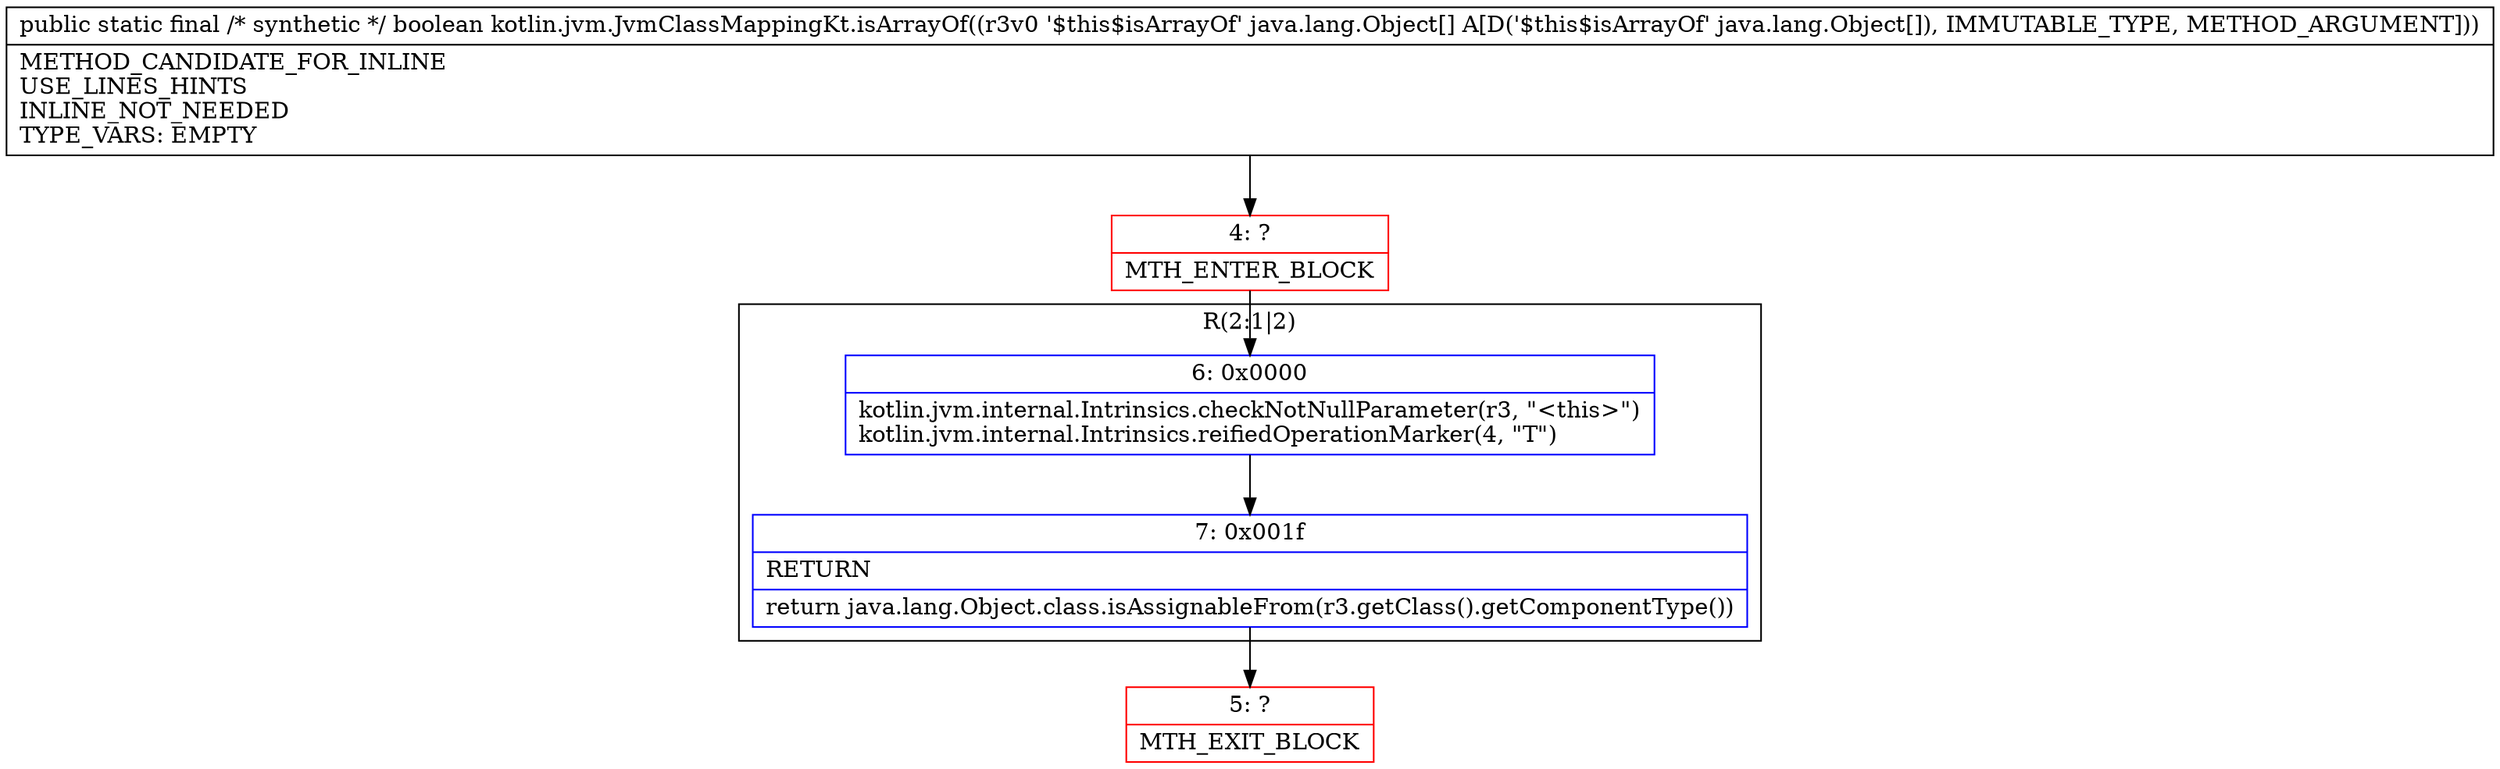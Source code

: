 digraph "CFG forkotlin.jvm.JvmClassMappingKt.isArrayOf([Ljava\/lang\/Object;)Z" {
subgraph cluster_Region_1155545672 {
label = "R(2:1|2)";
node [shape=record,color=blue];
Node_6 [shape=record,label="{6\:\ 0x0000|kotlin.jvm.internal.Intrinsics.checkNotNullParameter(r3, \"\<this\>\")\lkotlin.jvm.internal.Intrinsics.reifiedOperationMarker(4, \"T\")\l}"];
Node_7 [shape=record,label="{7\:\ 0x001f|RETURN\l|return java.lang.Object.class.isAssignableFrom(r3.getClass().getComponentType())\l}"];
}
Node_4 [shape=record,color=red,label="{4\:\ ?|MTH_ENTER_BLOCK\l}"];
Node_5 [shape=record,color=red,label="{5\:\ ?|MTH_EXIT_BLOCK\l}"];
MethodNode[shape=record,label="{public static final \/* synthetic *\/ boolean kotlin.jvm.JvmClassMappingKt.isArrayOf((r3v0 '$this$isArrayOf' java.lang.Object[] A[D('$this$isArrayOf' java.lang.Object[]), IMMUTABLE_TYPE, METHOD_ARGUMENT]))  | METHOD_CANDIDATE_FOR_INLINE\lUSE_LINES_HINTS\lINLINE_NOT_NEEDED\lTYPE_VARS: EMPTY\l}"];
MethodNode -> Node_4;Node_6 -> Node_7;
Node_7 -> Node_5;
Node_4 -> Node_6;
}

